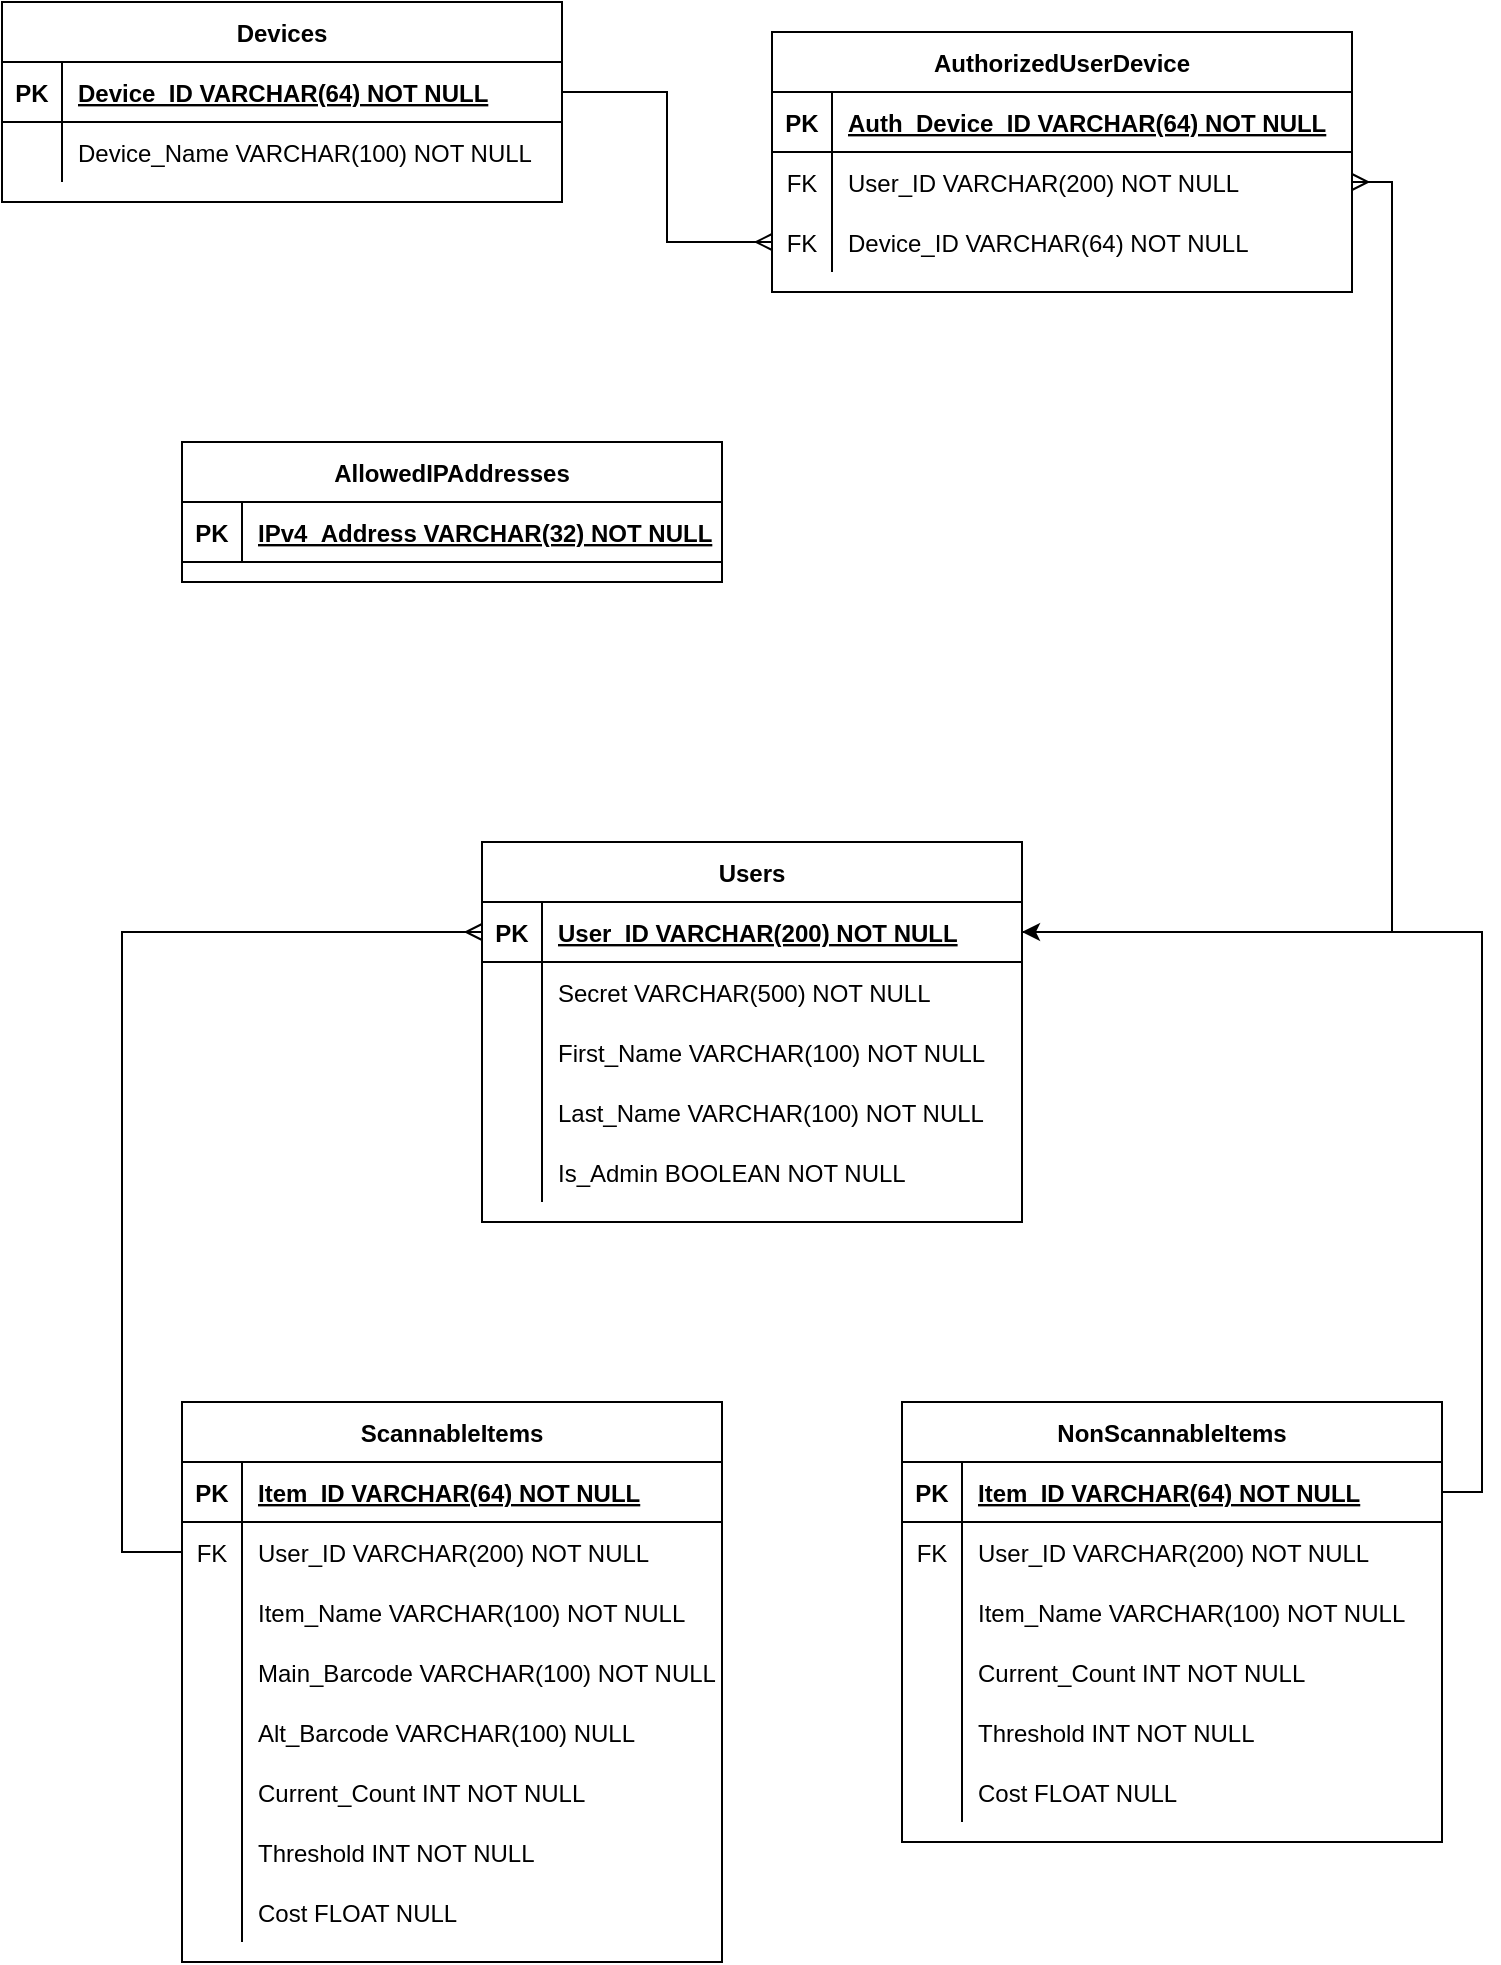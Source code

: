 <mxfile version="24.0.4" type="github">
  <diagram id="R2lEEEUBdFMjLlhIrx00" name="Page-1">
    <mxGraphModel dx="920" dy="693" grid="1" gridSize="10" guides="1" tooltips="1" connect="1" arrows="1" fold="1" page="1" pageScale="1" pageWidth="850" pageHeight="1100" math="0" shadow="0" extFonts="Permanent Marker^https://fonts.googleapis.com/css?family=Permanent+Marker">
      <root>
        <mxCell id="0" />
        <mxCell id="1" parent="0" />
        <mxCell id="C-vyLk0tnHw3VtMMgP7b-13" value="Users" style="shape=table;startSize=30;container=1;collapsible=1;childLayout=tableLayout;fixedRows=1;rowLines=0;fontStyle=1;align=center;resizeLast=1;" parent="1" vertex="1">
          <mxGeometry x="280" y="460" width="270" height="190" as="geometry" />
        </mxCell>
        <mxCell id="C-vyLk0tnHw3VtMMgP7b-14" value="" style="shape=partialRectangle;collapsible=0;dropTarget=0;pointerEvents=0;fillColor=none;points=[[0,0.5],[1,0.5]];portConstraint=eastwest;top=0;left=0;right=0;bottom=1;" parent="C-vyLk0tnHw3VtMMgP7b-13" vertex="1">
          <mxGeometry y="30" width="270" height="30" as="geometry" />
        </mxCell>
        <mxCell id="C-vyLk0tnHw3VtMMgP7b-15" value="PK" style="shape=partialRectangle;overflow=hidden;connectable=0;fillColor=none;top=0;left=0;bottom=0;right=0;fontStyle=1;" parent="C-vyLk0tnHw3VtMMgP7b-14" vertex="1">
          <mxGeometry width="30" height="30" as="geometry">
            <mxRectangle width="30" height="30" as="alternateBounds" />
          </mxGeometry>
        </mxCell>
        <mxCell id="C-vyLk0tnHw3VtMMgP7b-16" value="User_ID VARCHAR(200) NOT NULL" style="shape=partialRectangle;overflow=hidden;connectable=0;fillColor=none;top=0;left=0;bottom=0;right=0;align=left;spacingLeft=6;fontStyle=5;" parent="C-vyLk0tnHw3VtMMgP7b-14" vertex="1">
          <mxGeometry x="30" width="240" height="30" as="geometry">
            <mxRectangle width="240" height="30" as="alternateBounds" />
          </mxGeometry>
        </mxCell>
        <mxCell id="C-vyLk0tnHw3VtMMgP7b-17" value="" style="shape=partialRectangle;collapsible=0;dropTarget=0;pointerEvents=0;fillColor=none;points=[[0,0.5],[1,0.5]];portConstraint=eastwest;top=0;left=0;right=0;bottom=0;" parent="C-vyLk0tnHw3VtMMgP7b-13" vertex="1">
          <mxGeometry y="60" width="270" height="30" as="geometry" />
        </mxCell>
        <mxCell id="C-vyLk0tnHw3VtMMgP7b-18" value="" style="shape=partialRectangle;overflow=hidden;connectable=0;fillColor=none;top=0;left=0;bottom=0;right=0;" parent="C-vyLk0tnHw3VtMMgP7b-17" vertex="1">
          <mxGeometry width="30" height="30" as="geometry">
            <mxRectangle width="30" height="30" as="alternateBounds" />
          </mxGeometry>
        </mxCell>
        <mxCell id="C-vyLk0tnHw3VtMMgP7b-19" value="Secret VARCHAR(500) NOT NULL" style="shape=partialRectangle;overflow=hidden;connectable=0;fillColor=none;top=0;left=0;bottom=0;right=0;align=left;spacingLeft=6;" parent="C-vyLk0tnHw3VtMMgP7b-17" vertex="1">
          <mxGeometry x="30" width="240" height="30" as="geometry">
            <mxRectangle width="240" height="30" as="alternateBounds" />
          </mxGeometry>
        </mxCell>
        <mxCell id="C-vyLk0tnHw3VtMMgP7b-20" value="" style="shape=partialRectangle;collapsible=0;dropTarget=0;pointerEvents=0;fillColor=none;points=[[0,0.5],[1,0.5]];portConstraint=eastwest;top=0;left=0;right=0;bottom=0;" parent="C-vyLk0tnHw3VtMMgP7b-13" vertex="1">
          <mxGeometry y="90" width="270" height="30" as="geometry" />
        </mxCell>
        <mxCell id="C-vyLk0tnHw3VtMMgP7b-21" value="" style="shape=partialRectangle;overflow=hidden;connectable=0;fillColor=none;top=0;left=0;bottom=0;right=0;" parent="C-vyLk0tnHw3VtMMgP7b-20" vertex="1">
          <mxGeometry width="30" height="30" as="geometry">
            <mxRectangle width="30" height="30" as="alternateBounds" />
          </mxGeometry>
        </mxCell>
        <mxCell id="C-vyLk0tnHw3VtMMgP7b-22" value="First_Name VARCHAR(100) NOT NULL" style="shape=partialRectangle;overflow=hidden;connectable=0;fillColor=none;top=0;left=0;bottom=0;right=0;align=left;spacingLeft=6;" parent="C-vyLk0tnHw3VtMMgP7b-20" vertex="1">
          <mxGeometry x="30" width="240" height="30" as="geometry">
            <mxRectangle width="240" height="30" as="alternateBounds" />
          </mxGeometry>
        </mxCell>
        <mxCell id="YcOBRiqQhbIqaRioUUFe-8" style="shape=partialRectangle;collapsible=0;dropTarget=0;pointerEvents=0;fillColor=none;points=[[0,0.5],[1,0.5]];portConstraint=eastwest;top=0;left=0;right=0;bottom=0;" parent="C-vyLk0tnHw3VtMMgP7b-13" vertex="1">
          <mxGeometry y="120" width="270" height="30" as="geometry" />
        </mxCell>
        <mxCell id="YcOBRiqQhbIqaRioUUFe-9" style="shape=partialRectangle;overflow=hidden;connectable=0;fillColor=none;top=0;left=0;bottom=0;right=0;" parent="YcOBRiqQhbIqaRioUUFe-8" vertex="1">
          <mxGeometry width="30" height="30" as="geometry">
            <mxRectangle width="30" height="30" as="alternateBounds" />
          </mxGeometry>
        </mxCell>
        <mxCell id="YcOBRiqQhbIqaRioUUFe-10" value="Last_Name VARCHAR(100) NOT NULL" style="shape=partialRectangle;overflow=hidden;connectable=0;fillColor=none;top=0;left=0;bottom=0;right=0;align=left;spacingLeft=6;" parent="YcOBRiqQhbIqaRioUUFe-8" vertex="1">
          <mxGeometry x="30" width="240" height="30" as="geometry">
            <mxRectangle width="240" height="30" as="alternateBounds" />
          </mxGeometry>
        </mxCell>
        <mxCell id="aS6NYsi2w8nqocSUusAL-1" style="shape=partialRectangle;collapsible=0;dropTarget=0;pointerEvents=0;fillColor=none;points=[[0,0.5],[1,0.5]];portConstraint=eastwest;top=0;left=0;right=0;bottom=0;" parent="C-vyLk0tnHw3VtMMgP7b-13" vertex="1">
          <mxGeometry y="150" width="270" height="30" as="geometry" />
        </mxCell>
        <mxCell id="aS6NYsi2w8nqocSUusAL-2" style="shape=partialRectangle;overflow=hidden;connectable=0;fillColor=none;top=0;left=0;bottom=0;right=0;" parent="aS6NYsi2w8nqocSUusAL-1" vertex="1">
          <mxGeometry width="30" height="30" as="geometry">
            <mxRectangle width="30" height="30" as="alternateBounds" />
          </mxGeometry>
        </mxCell>
        <mxCell id="aS6NYsi2w8nqocSUusAL-3" value="Is_Admin BOOLEAN NOT NULL" style="shape=partialRectangle;overflow=hidden;connectable=0;fillColor=none;top=0;left=0;bottom=0;right=0;align=left;spacingLeft=6;" parent="aS6NYsi2w8nqocSUusAL-1" vertex="1">
          <mxGeometry x="30" width="240" height="30" as="geometry">
            <mxRectangle width="240" height="30" as="alternateBounds" />
          </mxGeometry>
        </mxCell>
        <mxCell id="YcOBRiqQhbIqaRioUUFe-11" value="Devices" style="shape=table;startSize=30;container=1;collapsible=1;childLayout=tableLayout;fixedRows=1;rowLines=0;fontStyle=1;align=center;resizeLast=1;" parent="1" vertex="1">
          <mxGeometry x="40" y="40" width="280" height="100" as="geometry" />
        </mxCell>
        <mxCell id="YcOBRiqQhbIqaRioUUFe-12" value="" style="shape=partialRectangle;collapsible=0;dropTarget=0;pointerEvents=0;fillColor=none;points=[[0,0.5],[1,0.5]];portConstraint=eastwest;top=0;left=0;right=0;bottom=1;" parent="YcOBRiqQhbIqaRioUUFe-11" vertex="1">
          <mxGeometry y="30" width="280" height="30" as="geometry" />
        </mxCell>
        <mxCell id="YcOBRiqQhbIqaRioUUFe-13" value="PK" style="shape=partialRectangle;overflow=hidden;connectable=0;fillColor=none;top=0;left=0;bottom=0;right=0;fontStyle=1;" parent="YcOBRiqQhbIqaRioUUFe-12" vertex="1">
          <mxGeometry width="30" height="30" as="geometry">
            <mxRectangle width="30" height="30" as="alternateBounds" />
          </mxGeometry>
        </mxCell>
        <mxCell id="YcOBRiqQhbIqaRioUUFe-14" value="Device_ID VARCHAR(64) NOT NULL" style="shape=partialRectangle;overflow=hidden;connectable=0;fillColor=none;top=0;left=0;bottom=0;right=0;align=left;spacingLeft=6;fontStyle=5;" parent="YcOBRiqQhbIqaRioUUFe-12" vertex="1">
          <mxGeometry x="30" width="250" height="30" as="geometry">
            <mxRectangle width="250" height="30" as="alternateBounds" />
          </mxGeometry>
        </mxCell>
        <mxCell id="YcOBRiqQhbIqaRioUUFe-15" value="" style="shape=partialRectangle;collapsible=0;dropTarget=0;pointerEvents=0;fillColor=none;points=[[0,0.5],[1,0.5]];portConstraint=eastwest;top=0;left=0;right=0;bottom=0;" parent="YcOBRiqQhbIqaRioUUFe-11" vertex="1">
          <mxGeometry y="60" width="280" height="30" as="geometry" />
        </mxCell>
        <mxCell id="YcOBRiqQhbIqaRioUUFe-16" value="" style="shape=partialRectangle;overflow=hidden;connectable=0;fillColor=none;top=0;left=0;bottom=0;right=0;" parent="YcOBRiqQhbIqaRioUUFe-15" vertex="1">
          <mxGeometry width="30" height="30" as="geometry">
            <mxRectangle width="30" height="30" as="alternateBounds" />
          </mxGeometry>
        </mxCell>
        <mxCell id="YcOBRiqQhbIqaRioUUFe-17" value="Device_Name VARCHAR(100) NOT NULL" style="shape=partialRectangle;overflow=hidden;connectable=0;fillColor=none;top=0;left=0;bottom=0;right=0;align=left;spacingLeft=6;" parent="YcOBRiqQhbIqaRioUUFe-15" vertex="1">
          <mxGeometry x="30" width="250" height="30" as="geometry">
            <mxRectangle width="250" height="30" as="alternateBounds" />
          </mxGeometry>
        </mxCell>
        <mxCell id="YcOBRiqQhbIqaRioUUFe-24" value="AuthorizedUserDevice" style="shape=table;startSize=30;container=1;collapsible=1;childLayout=tableLayout;fixedRows=1;rowLines=0;fontStyle=1;align=center;resizeLast=1;" parent="1" vertex="1">
          <mxGeometry x="425" y="55" width="290" height="130" as="geometry" />
        </mxCell>
        <mxCell id="YcOBRiqQhbIqaRioUUFe-25" value="" style="shape=partialRectangle;collapsible=0;dropTarget=0;pointerEvents=0;fillColor=none;points=[[0,0.5],[1,0.5]];portConstraint=eastwest;top=0;left=0;right=0;bottom=1;" parent="YcOBRiqQhbIqaRioUUFe-24" vertex="1">
          <mxGeometry y="30" width="290" height="30" as="geometry" />
        </mxCell>
        <mxCell id="YcOBRiqQhbIqaRioUUFe-26" value="PK" style="shape=partialRectangle;overflow=hidden;connectable=0;fillColor=none;top=0;left=0;bottom=0;right=0;fontStyle=1;" parent="YcOBRiqQhbIqaRioUUFe-25" vertex="1">
          <mxGeometry width="30" height="30" as="geometry">
            <mxRectangle width="30" height="30" as="alternateBounds" />
          </mxGeometry>
        </mxCell>
        <mxCell id="YcOBRiqQhbIqaRioUUFe-27" value="Auth_Device_ID VARCHAR(64) NOT NULL" style="shape=partialRectangle;overflow=hidden;connectable=0;fillColor=none;top=0;left=0;bottom=0;right=0;align=left;spacingLeft=6;fontStyle=5;" parent="YcOBRiqQhbIqaRioUUFe-25" vertex="1">
          <mxGeometry x="30" width="260" height="30" as="geometry">
            <mxRectangle width="260" height="30" as="alternateBounds" />
          </mxGeometry>
        </mxCell>
        <mxCell id="YcOBRiqQhbIqaRioUUFe-28" value="" style="shape=partialRectangle;collapsible=0;dropTarget=0;pointerEvents=0;fillColor=none;points=[[0,0.5],[1,0.5]];portConstraint=eastwest;top=0;left=0;right=0;bottom=0;" parent="YcOBRiqQhbIqaRioUUFe-24" vertex="1">
          <mxGeometry y="60" width="290" height="30" as="geometry" />
        </mxCell>
        <mxCell id="YcOBRiqQhbIqaRioUUFe-29" value="FK" style="shape=partialRectangle;overflow=hidden;connectable=0;fillColor=none;top=0;left=0;bottom=0;right=0;" parent="YcOBRiqQhbIqaRioUUFe-28" vertex="1">
          <mxGeometry width="30" height="30" as="geometry">
            <mxRectangle width="30" height="30" as="alternateBounds" />
          </mxGeometry>
        </mxCell>
        <mxCell id="YcOBRiqQhbIqaRioUUFe-30" value="User_ID VARCHAR(200) NOT NULL" style="shape=partialRectangle;overflow=hidden;connectable=0;fillColor=none;top=0;left=0;bottom=0;right=0;align=left;spacingLeft=6;" parent="YcOBRiqQhbIqaRioUUFe-28" vertex="1">
          <mxGeometry x="30" width="260" height="30" as="geometry">
            <mxRectangle width="260" height="30" as="alternateBounds" />
          </mxGeometry>
        </mxCell>
        <mxCell id="YcOBRiqQhbIqaRioUUFe-31" value="" style="shape=partialRectangle;collapsible=0;dropTarget=0;pointerEvents=0;fillColor=none;points=[[0,0.5],[1,0.5]];portConstraint=eastwest;top=0;left=0;right=0;bottom=0;" parent="YcOBRiqQhbIqaRioUUFe-24" vertex="1">
          <mxGeometry y="90" width="290" height="30" as="geometry" />
        </mxCell>
        <mxCell id="YcOBRiqQhbIqaRioUUFe-32" value="FK" style="shape=partialRectangle;overflow=hidden;connectable=0;fillColor=none;top=0;left=0;bottom=0;right=0;" parent="YcOBRiqQhbIqaRioUUFe-31" vertex="1">
          <mxGeometry width="30" height="30" as="geometry">
            <mxRectangle width="30" height="30" as="alternateBounds" />
          </mxGeometry>
        </mxCell>
        <mxCell id="YcOBRiqQhbIqaRioUUFe-33" value="Device_ID VARCHAR(64) NOT NULL" style="shape=partialRectangle;overflow=hidden;connectable=0;fillColor=none;top=0;left=0;bottom=0;right=0;align=left;spacingLeft=6;" parent="YcOBRiqQhbIqaRioUUFe-31" vertex="1">
          <mxGeometry x="30" width="260" height="30" as="geometry">
            <mxRectangle width="260" height="30" as="alternateBounds" />
          </mxGeometry>
        </mxCell>
        <mxCell id="YcOBRiqQhbIqaRioUUFe-37" style="edgeStyle=orthogonalEdgeStyle;rounded=0;orthogonalLoop=1;jettySize=auto;html=1;exitX=1;exitY=0.5;exitDx=0;exitDy=0;entryX=1;entryY=0.5;entryDx=0;entryDy=0;endArrow=ERmany;endFill=0;" parent="1" source="C-vyLk0tnHw3VtMMgP7b-14" target="YcOBRiqQhbIqaRioUUFe-28" edge="1">
          <mxGeometry relative="1" as="geometry" />
        </mxCell>
        <mxCell id="YcOBRiqQhbIqaRioUUFe-38" style="edgeStyle=orthogonalEdgeStyle;rounded=0;orthogonalLoop=1;jettySize=auto;html=1;exitX=1;exitY=0.5;exitDx=0;exitDy=0;endArrow=ERmany;endFill=0;" parent="1" source="YcOBRiqQhbIqaRioUUFe-12" target="YcOBRiqQhbIqaRioUUFe-31" edge="1">
          <mxGeometry relative="1" as="geometry" />
        </mxCell>
        <mxCell id="aS6NYsi2w8nqocSUusAL-4" value="ScannableItems" style="shape=table;startSize=30;container=1;collapsible=1;childLayout=tableLayout;fixedRows=1;rowLines=0;fontStyle=1;align=center;resizeLast=1;" parent="1" vertex="1">
          <mxGeometry x="130" y="740" width="270" height="280" as="geometry" />
        </mxCell>
        <mxCell id="aS6NYsi2w8nqocSUusAL-5" value="" style="shape=partialRectangle;collapsible=0;dropTarget=0;pointerEvents=0;fillColor=none;points=[[0,0.5],[1,0.5]];portConstraint=eastwest;top=0;left=0;right=0;bottom=1;" parent="aS6NYsi2w8nqocSUusAL-4" vertex="1">
          <mxGeometry y="30" width="270" height="30" as="geometry" />
        </mxCell>
        <mxCell id="aS6NYsi2w8nqocSUusAL-6" value="PK" style="shape=partialRectangle;overflow=hidden;connectable=0;fillColor=none;top=0;left=0;bottom=0;right=0;fontStyle=1;" parent="aS6NYsi2w8nqocSUusAL-5" vertex="1">
          <mxGeometry width="30" height="30" as="geometry">
            <mxRectangle width="30" height="30" as="alternateBounds" />
          </mxGeometry>
        </mxCell>
        <mxCell id="aS6NYsi2w8nqocSUusAL-7" value="Item_ID VARCHAR(64) NOT NULL" style="shape=partialRectangle;overflow=hidden;connectable=0;fillColor=none;top=0;left=0;bottom=0;right=0;align=left;spacingLeft=6;fontStyle=5;" parent="aS6NYsi2w8nqocSUusAL-5" vertex="1">
          <mxGeometry x="30" width="240" height="30" as="geometry">
            <mxRectangle width="240" height="30" as="alternateBounds" />
          </mxGeometry>
        </mxCell>
        <mxCell id="aS6NYsi2w8nqocSUusAL-8" value="" style="shape=partialRectangle;collapsible=0;dropTarget=0;pointerEvents=0;fillColor=none;points=[[0,0.5],[1,0.5]];portConstraint=eastwest;top=0;left=0;right=0;bottom=0;" parent="aS6NYsi2w8nqocSUusAL-4" vertex="1">
          <mxGeometry y="60" width="270" height="30" as="geometry" />
        </mxCell>
        <mxCell id="aS6NYsi2w8nqocSUusAL-9" value="FK" style="shape=partialRectangle;overflow=hidden;connectable=0;fillColor=none;top=0;left=0;bottom=0;right=0;" parent="aS6NYsi2w8nqocSUusAL-8" vertex="1">
          <mxGeometry width="30" height="30" as="geometry">
            <mxRectangle width="30" height="30" as="alternateBounds" />
          </mxGeometry>
        </mxCell>
        <mxCell id="aS6NYsi2w8nqocSUusAL-10" value="User_ID VARCHAR(200) NOT NULL" style="shape=partialRectangle;overflow=hidden;connectable=0;fillColor=none;top=0;left=0;bottom=0;right=0;align=left;spacingLeft=6;" parent="aS6NYsi2w8nqocSUusAL-8" vertex="1">
          <mxGeometry x="30" width="240" height="30" as="geometry">
            <mxRectangle width="240" height="30" as="alternateBounds" />
          </mxGeometry>
        </mxCell>
        <mxCell id="aS6NYsi2w8nqocSUusAL-11" value="" style="shape=partialRectangle;collapsible=0;dropTarget=0;pointerEvents=0;fillColor=none;points=[[0,0.5],[1,0.5]];portConstraint=eastwest;top=0;left=0;right=0;bottom=0;" parent="aS6NYsi2w8nqocSUusAL-4" vertex="1">
          <mxGeometry y="90" width="270" height="30" as="geometry" />
        </mxCell>
        <mxCell id="aS6NYsi2w8nqocSUusAL-12" value="" style="shape=partialRectangle;overflow=hidden;connectable=0;fillColor=none;top=0;left=0;bottom=0;right=0;" parent="aS6NYsi2w8nqocSUusAL-11" vertex="1">
          <mxGeometry width="30" height="30" as="geometry">
            <mxRectangle width="30" height="30" as="alternateBounds" />
          </mxGeometry>
        </mxCell>
        <mxCell id="aS6NYsi2w8nqocSUusAL-13" value="Item_Name VARCHAR(100) NOT NULL" style="shape=partialRectangle;overflow=hidden;connectable=0;fillColor=none;top=0;left=0;bottom=0;right=0;align=left;spacingLeft=6;" parent="aS6NYsi2w8nqocSUusAL-11" vertex="1">
          <mxGeometry x="30" width="240" height="30" as="geometry">
            <mxRectangle width="240" height="30" as="alternateBounds" />
          </mxGeometry>
        </mxCell>
        <mxCell id="aS6NYsi2w8nqocSUusAL-14" style="shape=partialRectangle;collapsible=0;dropTarget=0;pointerEvents=0;fillColor=none;points=[[0,0.5],[1,0.5]];portConstraint=eastwest;top=0;left=0;right=0;bottom=0;" parent="aS6NYsi2w8nqocSUusAL-4" vertex="1">
          <mxGeometry y="120" width="270" height="30" as="geometry" />
        </mxCell>
        <mxCell id="aS6NYsi2w8nqocSUusAL-15" style="shape=partialRectangle;overflow=hidden;connectable=0;fillColor=none;top=0;left=0;bottom=0;right=0;" parent="aS6NYsi2w8nqocSUusAL-14" vertex="1">
          <mxGeometry width="30" height="30" as="geometry">
            <mxRectangle width="30" height="30" as="alternateBounds" />
          </mxGeometry>
        </mxCell>
        <mxCell id="aS6NYsi2w8nqocSUusAL-16" value="Main_Barcode VARCHAR(100) NOT NULL" style="shape=partialRectangle;overflow=hidden;connectable=0;fillColor=none;top=0;left=0;bottom=0;right=0;align=left;spacingLeft=6;" parent="aS6NYsi2w8nqocSUusAL-14" vertex="1">
          <mxGeometry x="30" width="240" height="30" as="geometry">
            <mxRectangle width="240" height="30" as="alternateBounds" />
          </mxGeometry>
        </mxCell>
        <mxCell id="aS6NYsi2w8nqocSUusAL-17" style="shape=partialRectangle;collapsible=0;dropTarget=0;pointerEvents=0;fillColor=none;points=[[0,0.5],[1,0.5]];portConstraint=eastwest;top=0;left=0;right=0;bottom=0;" parent="aS6NYsi2w8nqocSUusAL-4" vertex="1">
          <mxGeometry y="150" width="270" height="30" as="geometry" />
        </mxCell>
        <mxCell id="aS6NYsi2w8nqocSUusAL-18" style="shape=partialRectangle;overflow=hidden;connectable=0;fillColor=none;top=0;left=0;bottom=0;right=0;" parent="aS6NYsi2w8nqocSUusAL-17" vertex="1">
          <mxGeometry width="30" height="30" as="geometry">
            <mxRectangle width="30" height="30" as="alternateBounds" />
          </mxGeometry>
        </mxCell>
        <mxCell id="aS6NYsi2w8nqocSUusAL-19" value="Alt_Barcode VARCHAR(100) NULL" style="shape=partialRectangle;overflow=hidden;connectable=0;fillColor=none;top=0;left=0;bottom=0;right=0;align=left;spacingLeft=6;" parent="aS6NYsi2w8nqocSUusAL-17" vertex="1">
          <mxGeometry x="30" width="240" height="30" as="geometry">
            <mxRectangle width="240" height="30" as="alternateBounds" />
          </mxGeometry>
        </mxCell>
        <mxCell id="aS6NYsi2w8nqocSUusAL-48" style="shape=partialRectangle;collapsible=0;dropTarget=0;pointerEvents=0;fillColor=none;points=[[0,0.5],[1,0.5]];portConstraint=eastwest;top=0;left=0;right=0;bottom=0;" parent="aS6NYsi2w8nqocSUusAL-4" vertex="1">
          <mxGeometry y="180" width="270" height="30" as="geometry" />
        </mxCell>
        <mxCell id="aS6NYsi2w8nqocSUusAL-49" style="shape=partialRectangle;overflow=hidden;connectable=0;fillColor=none;top=0;left=0;bottom=0;right=0;" parent="aS6NYsi2w8nqocSUusAL-48" vertex="1">
          <mxGeometry width="30" height="30" as="geometry">
            <mxRectangle width="30" height="30" as="alternateBounds" />
          </mxGeometry>
        </mxCell>
        <mxCell id="aS6NYsi2w8nqocSUusAL-50" value="Current_Count INT NOT NULL" style="shape=partialRectangle;overflow=hidden;connectable=0;fillColor=none;top=0;left=0;bottom=0;right=0;align=left;spacingLeft=6;" parent="aS6NYsi2w8nqocSUusAL-48" vertex="1">
          <mxGeometry x="30" width="240" height="30" as="geometry">
            <mxRectangle width="240" height="30" as="alternateBounds" />
          </mxGeometry>
        </mxCell>
        <mxCell id="aS6NYsi2w8nqocSUusAL-51" style="shape=partialRectangle;collapsible=0;dropTarget=0;pointerEvents=0;fillColor=none;points=[[0,0.5],[1,0.5]];portConstraint=eastwest;top=0;left=0;right=0;bottom=0;" parent="aS6NYsi2w8nqocSUusAL-4" vertex="1">
          <mxGeometry y="210" width="270" height="30" as="geometry" />
        </mxCell>
        <mxCell id="aS6NYsi2w8nqocSUusAL-52" style="shape=partialRectangle;overflow=hidden;connectable=0;fillColor=none;top=0;left=0;bottom=0;right=0;" parent="aS6NYsi2w8nqocSUusAL-51" vertex="1">
          <mxGeometry width="30" height="30" as="geometry">
            <mxRectangle width="30" height="30" as="alternateBounds" />
          </mxGeometry>
        </mxCell>
        <mxCell id="aS6NYsi2w8nqocSUusAL-53" value="Threshold INT NOT NULL" style="shape=partialRectangle;overflow=hidden;connectable=0;fillColor=none;top=0;left=0;bottom=0;right=0;align=left;spacingLeft=6;" parent="aS6NYsi2w8nqocSUusAL-51" vertex="1">
          <mxGeometry x="30" width="240" height="30" as="geometry">
            <mxRectangle width="240" height="30" as="alternateBounds" />
          </mxGeometry>
        </mxCell>
        <mxCell id="aS6NYsi2w8nqocSUusAL-81" style="shape=partialRectangle;collapsible=0;dropTarget=0;pointerEvents=0;fillColor=none;points=[[0,0.5],[1,0.5]];portConstraint=eastwest;top=0;left=0;right=0;bottom=0;" parent="aS6NYsi2w8nqocSUusAL-4" vertex="1">
          <mxGeometry y="240" width="270" height="30" as="geometry" />
        </mxCell>
        <mxCell id="aS6NYsi2w8nqocSUusAL-82" style="shape=partialRectangle;overflow=hidden;connectable=0;fillColor=none;top=0;left=0;bottom=0;right=0;" parent="aS6NYsi2w8nqocSUusAL-81" vertex="1">
          <mxGeometry width="30" height="30" as="geometry">
            <mxRectangle width="30" height="30" as="alternateBounds" />
          </mxGeometry>
        </mxCell>
        <mxCell id="aS6NYsi2w8nqocSUusAL-83" value="Cost FLOAT NULL" style="shape=partialRectangle;overflow=hidden;connectable=0;fillColor=none;top=0;left=0;bottom=0;right=0;align=left;spacingLeft=6;" parent="aS6NYsi2w8nqocSUusAL-81" vertex="1">
          <mxGeometry x="30" width="240" height="30" as="geometry">
            <mxRectangle width="240" height="30" as="alternateBounds" />
          </mxGeometry>
        </mxCell>
        <mxCell id="aS6NYsi2w8nqocSUusAL-58" style="edgeStyle=orthogonalEdgeStyle;rounded=0;orthogonalLoop=1;jettySize=auto;html=1;endArrow=ERmany;endFill=0;" parent="1" source="aS6NYsi2w8nqocSUusAL-8" target="C-vyLk0tnHw3VtMMgP7b-14" edge="1">
          <mxGeometry relative="1" as="geometry">
            <Array as="points">
              <mxPoint x="100" y="815" />
              <mxPoint x="100" y="505" />
            </Array>
          </mxGeometry>
        </mxCell>
        <mxCell id="aS6NYsi2w8nqocSUusAL-59" value="NonScannableItems" style="shape=table;startSize=30;container=1;collapsible=1;childLayout=tableLayout;fixedRows=1;rowLines=0;fontStyle=1;align=center;resizeLast=1;" parent="1" vertex="1">
          <mxGeometry x="490" y="740" width="270" height="220" as="geometry" />
        </mxCell>
        <mxCell id="aS6NYsi2w8nqocSUusAL-60" value="" style="shape=partialRectangle;collapsible=0;dropTarget=0;pointerEvents=0;fillColor=none;points=[[0,0.5],[1,0.5]];portConstraint=eastwest;top=0;left=0;right=0;bottom=1;" parent="aS6NYsi2w8nqocSUusAL-59" vertex="1">
          <mxGeometry y="30" width="270" height="30" as="geometry" />
        </mxCell>
        <mxCell id="aS6NYsi2w8nqocSUusAL-61" value="PK" style="shape=partialRectangle;overflow=hidden;connectable=0;fillColor=none;top=0;left=0;bottom=0;right=0;fontStyle=1;" parent="aS6NYsi2w8nqocSUusAL-60" vertex="1">
          <mxGeometry width="30" height="30" as="geometry">
            <mxRectangle width="30" height="30" as="alternateBounds" />
          </mxGeometry>
        </mxCell>
        <mxCell id="aS6NYsi2w8nqocSUusAL-62" value="Item_ID VARCHAR(64) NOT NULL" style="shape=partialRectangle;overflow=hidden;connectable=0;fillColor=none;top=0;left=0;bottom=0;right=0;align=left;spacingLeft=6;fontStyle=5;" parent="aS6NYsi2w8nqocSUusAL-60" vertex="1">
          <mxGeometry x="30" width="240" height="30" as="geometry">
            <mxRectangle width="240" height="30" as="alternateBounds" />
          </mxGeometry>
        </mxCell>
        <mxCell id="aS6NYsi2w8nqocSUusAL-63" value="" style="shape=partialRectangle;collapsible=0;dropTarget=0;pointerEvents=0;fillColor=none;points=[[0,0.5],[1,0.5]];portConstraint=eastwest;top=0;left=0;right=0;bottom=0;" parent="aS6NYsi2w8nqocSUusAL-59" vertex="1">
          <mxGeometry y="60" width="270" height="30" as="geometry" />
        </mxCell>
        <mxCell id="aS6NYsi2w8nqocSUusAL-64" value="FK" style="shape=partialRectangle;overflow=hidden;connectable=0;fillColor=none;top=0;left=0;bottom=0;right=0;" parent="aS6NYsi2w8nqocSUusAL-63" vertex="1">
          <mxGeometry width="30" height="30" as="geometry">
            <mxRectangle width="30" height="30" as="alternateBounds" />
          </mxGeometry>
        </mxCell>
        <mxCell id="aS6NYsi2w8nqocSUusAL-65" value="User_ID VARCHAR(200) NOT NULL" style="shape=partialRectangle;overflow=hidden;connectable=0;fillColor=none;top=0;left=0;bottom=0;right=0;align=left;spacingLeft=6;" parent="aS6NYsi2w8nqocSUusAL-63" vertex="1">
          <mxGeometry x="30" width="240" height="30" as="geometry">
            <mxRectangle width="240" height="30" as="alternateBounds" />
          </mxGeometry>
        </mxCell>
        <mxCell id="aS6NYsi2w8nqocSUusAL-66" value="" style="shape=partialRectangle;collapsible=0;dropTarget=0;pointerEvents=0;fillColor=none;points=[[0,0.5],[1,0.5]];portConstraint=eastwest;top=0;left=0;right=0;bottom=0;" parent="aS6NYsi2w8nqocSUusAL-59" vertex="1">
          <mxGeometry y="90" width="270" height="30" as="geometry" />
        </mxCell>
        <mxCell id="aS6NYsi2w8nqocSUusAL-67" value="" style="shape=partialRectangle;overflow=hidden;connectable=0;fillColor=none;top=0;left=0;bottom=0;right=0;" parent="aS6NYsi2w8nqocSUusAL-66" vertex="1">
          <mxGeometry width="30" height="30" as="geometry">
            <mxRectangle width="30" height="30" as="alternateBounds" />
          </mxGeometry>
        </mxCell>
        <mxCell id="aS6NYsi2w8nqocSUusAL-68" value="Item_Name VARCHAR(100) NOT NULL" style="shape=partialRectangle;overflow=hidden;connectable=0;fillColor=none;top=0;left=0;bottom=0;right=0;align=left;spacingLeft=6;" parent="aS6NYsi2w8nqocSUusAL-66" vertex="1">
          <mxGeometry x="30" width="240" height="30" as="geometry">
            <mxRectangle width="240" height="30" as="alternateBounds" />
          </mxGeometry>
        </mxCell>
        <mxCell id="aS6NYsi2w8nqocSUusAL-75" style="shape=partialRectangle;collapsible=0;dropTarget=0;pointerEvents=0;fillColor=none;points=[[0,0.5],[1,0.5]];portConstraint=eastwest;top=0;left=0;right=0;bottom=0;" parent="aS6NYsi2w8nqocSUusAL-59" vertex="1">
          <mxGeometry y="120" width="270" height="30" as="geometry" />
        </mxCell>
        <mxCell id="aS6NYsi2w8nqocSUusAL-76" style="shape=partialRectangle;overflow=hidden;connectable=0;fillColor=none;top=0;left=0;bottom=0;right=0;" parent="aS6NYsi2w8nqocSUusAL-75" vertex="1">
          <mxGeometry width="30" height="30" as="geometry">
            <mxRectangle width="30" height="30" as="alternateBounds" />
          </mxGeometry>
        </mxCell>
        <mxCell id="aS6NYsi2w8nqocSUusAL-77" value="Current_Count INT NOT NULL" style="shape=partialRectangle;overflow=hidden;connectable=0;fillColor=none;top=0;left=0;bottom=0;right=0;align=left;spacingLeft=6;" parent="aS6NYsi2w8nqocSUusAL-75" vertex="1">
          <mxGeometry x="30" width="240" height="30" as="geometry">
            <mxRectangle width="240" height="30" as="alternateBounds" />
          </mxGeometry>
        </mxCell>
        <mxCell id="aS6NYsi2w8nqocSUusAL-78" style="shape=partialRectangle;collapsible=0;dropTarget=0;pointerEvents=0;fillColor=none;points=[[0,0.5],[1,0.5]];portConstraint=eastwest;top=0;left=0;right=0;bottom=0;" parent="aS6NYsi2w8nqocSUusAL-59" vertex="1">
          <mxGeometry y="150" width="270" height="30" as="geometry" />
        </mxCell>
        <mxCell id="aS6NYsi2w8nqocSUusAL-79" style="shape=partialRectangle;overflow=hidden;connectable=0;fillColor=none;top=0;left=0;bottom=0;right=0;" parent="aS6NYsi2w8nqocSUusAL-78" vertex="1">
          <mxGeometry width="30" height="30" as="geometry">
            <mxRectangle width="30" height="30" as="alternateBounds" />
          </mxGeometry>
        </mxCell>
        <mxCell id="aS6NYsi2w8nqocSUusAL-80" value="Threshold INT NOT NULL" style="shape=partialRectangle;overflow=hidden;connectable=0;fillColor=none;top=0;left=0;bottom=0;right=0;align=left;spacingLeft=6;" parent="aS6NYsi2w8nqocSUusAL-78" vertex="1">
          <mxGeometry x="30" width="240" height="30" as="geometry">
            <mxRectangle width="240" height="30" as="alternateBounds" />
          </mxGeometry>
        </mxCell>
        <mxCell id="aS6NYsi2w8nqocSUusAL-100" style="shape=partialRectangle;collapsible=0;dropTarget=0;pointerEvents=0;fillColor=none;points=[[0,0.5],[1,0.5]];portConstraint=eastwest;top=0;left=0;right=0;bottom=0;" parent="aS6NYsi2w8nqocSUusAL-59" vertex="1">
          <mxGeometry y="180" width="270" height="30" as="geometry" />
        </mxCell>
        <mxCell id="aS6NYsi2w8nqocSUusAL-101" style="shape=partialRectangle;overflow=hidden;connectable=0;fillColor=none;top=0;left=0;bottom=0;right=0;" parent="aS6NYsi2w8nqocSUusAL-100" vertex="1">
          <mxGeometry width="30" height="30" as="geometry">
            <mxRectangle width="30" height="30" as="alternateBounds" />
          </mxGeometry>
        </mxCell>
        <mxCell id="aS6NYsi2w8nqocSUusAL-102" value="Cost FLOAT NULL" style="shape=partialRectangle;overflow=hidden;connectable=0;fillColor=none;top=0;left=0;bottom=0;right=0;align=left;spacingLeft=6;" parent="aS6NYsi2w8nqocSUusAL-100" vertex="1">
          <mxGeometry x="30" width="240" height="30" as="geometry">
            <mxRectangle width="240" height="30" as="alternateBounds" />
          </mxGeometry>
        </mxCell>
        <mxCell id="aS6NYsi2w8nqocSUusAL-103" style="edgeStyle=orthogonalEdgeStyle;rounded=0;orthogonalLoop=1;jettySize=auto;html=1;exitX=1;exitY=0.5;exitDx=0;exitDy=0;jumpStyle=arc;" parent="1" source="aS6NYsi2w8nqocSUusAL-60" target="C-vyLk0tnHw3VtMMgP7b-14" edge="1">
          <mxGeometry relative="1" as="geometry" />
        </mxCell>
        <mxCell id="zwSmCPrDbed2FtfmzWtS-5" value="AllowedIPAddresses" style="shape=table;startSize=30;container=1;collapsible=1;childLayout=tableLayout;fixedRows=1;rowLines=0;fontStyle=1;align=center;resizeLast=1;" parent="1" vertex="1">
          <mxGeometry x="130" y="260" width="270" height="70" as="geometry" />
        </mxCell>
        <mxCell id="zwSmCPrDbed2FtfmzWtS-6" value="" style="shape=partialRectangle;collapsible=0;dropTarget=0;pointerEvents=0;fillColor=none;points=[[0,0.5],[1,0.5]];portConstraint=eastwest;top=0;left=0;right=0;bottom=1;" parent="zwSmCPrDbed2FtfmzWtS-5" vertex="1">
          <mxGeometry y="30" width="270" height="30" as="geometry" />
        </mxCell>
        <mxCell id="zwSmCPrDbed2FtfmzWtS-7" value="PK" style="shape=partialRectangle;overflow=hidden;connectable=0;fillColor=none;top=0;left=0;bottom=0;right=0;fontStyle=1;" parent="zwSmCPrDbed2FtfmzWtS-6" vertex="1">
          <mxGeometry width="30" height="30" as="geometry">
            <mxRectangle width="30" height="30" as="alternateBounds" />
          </mxGeometry>
        </mxCell>
        <mxCell id="zwSmCPrDbed2FtfmzWtS-8" value="IPv4_Address VARCHAR(32) NOT NULL" style="shape=partialRectangle;overflow=hidden;connectable=0;fillColor=none;top=0;left=0;bottom=0;right=0;align=left;spacingLeft=6;fontStyle=5;" parent="zwSmCPrDbed2FtfmzWtS-6" vertex="1">
          <mxGeometry x="30" width="240" height="30" as="geometry">
            <mxRectangle width="240" height="30" as="alternateBounds" />
          </mxGeometry>
        </mxCell>
      </root>
    </mxGraphModel>
  </diagram>
</mxfile>
